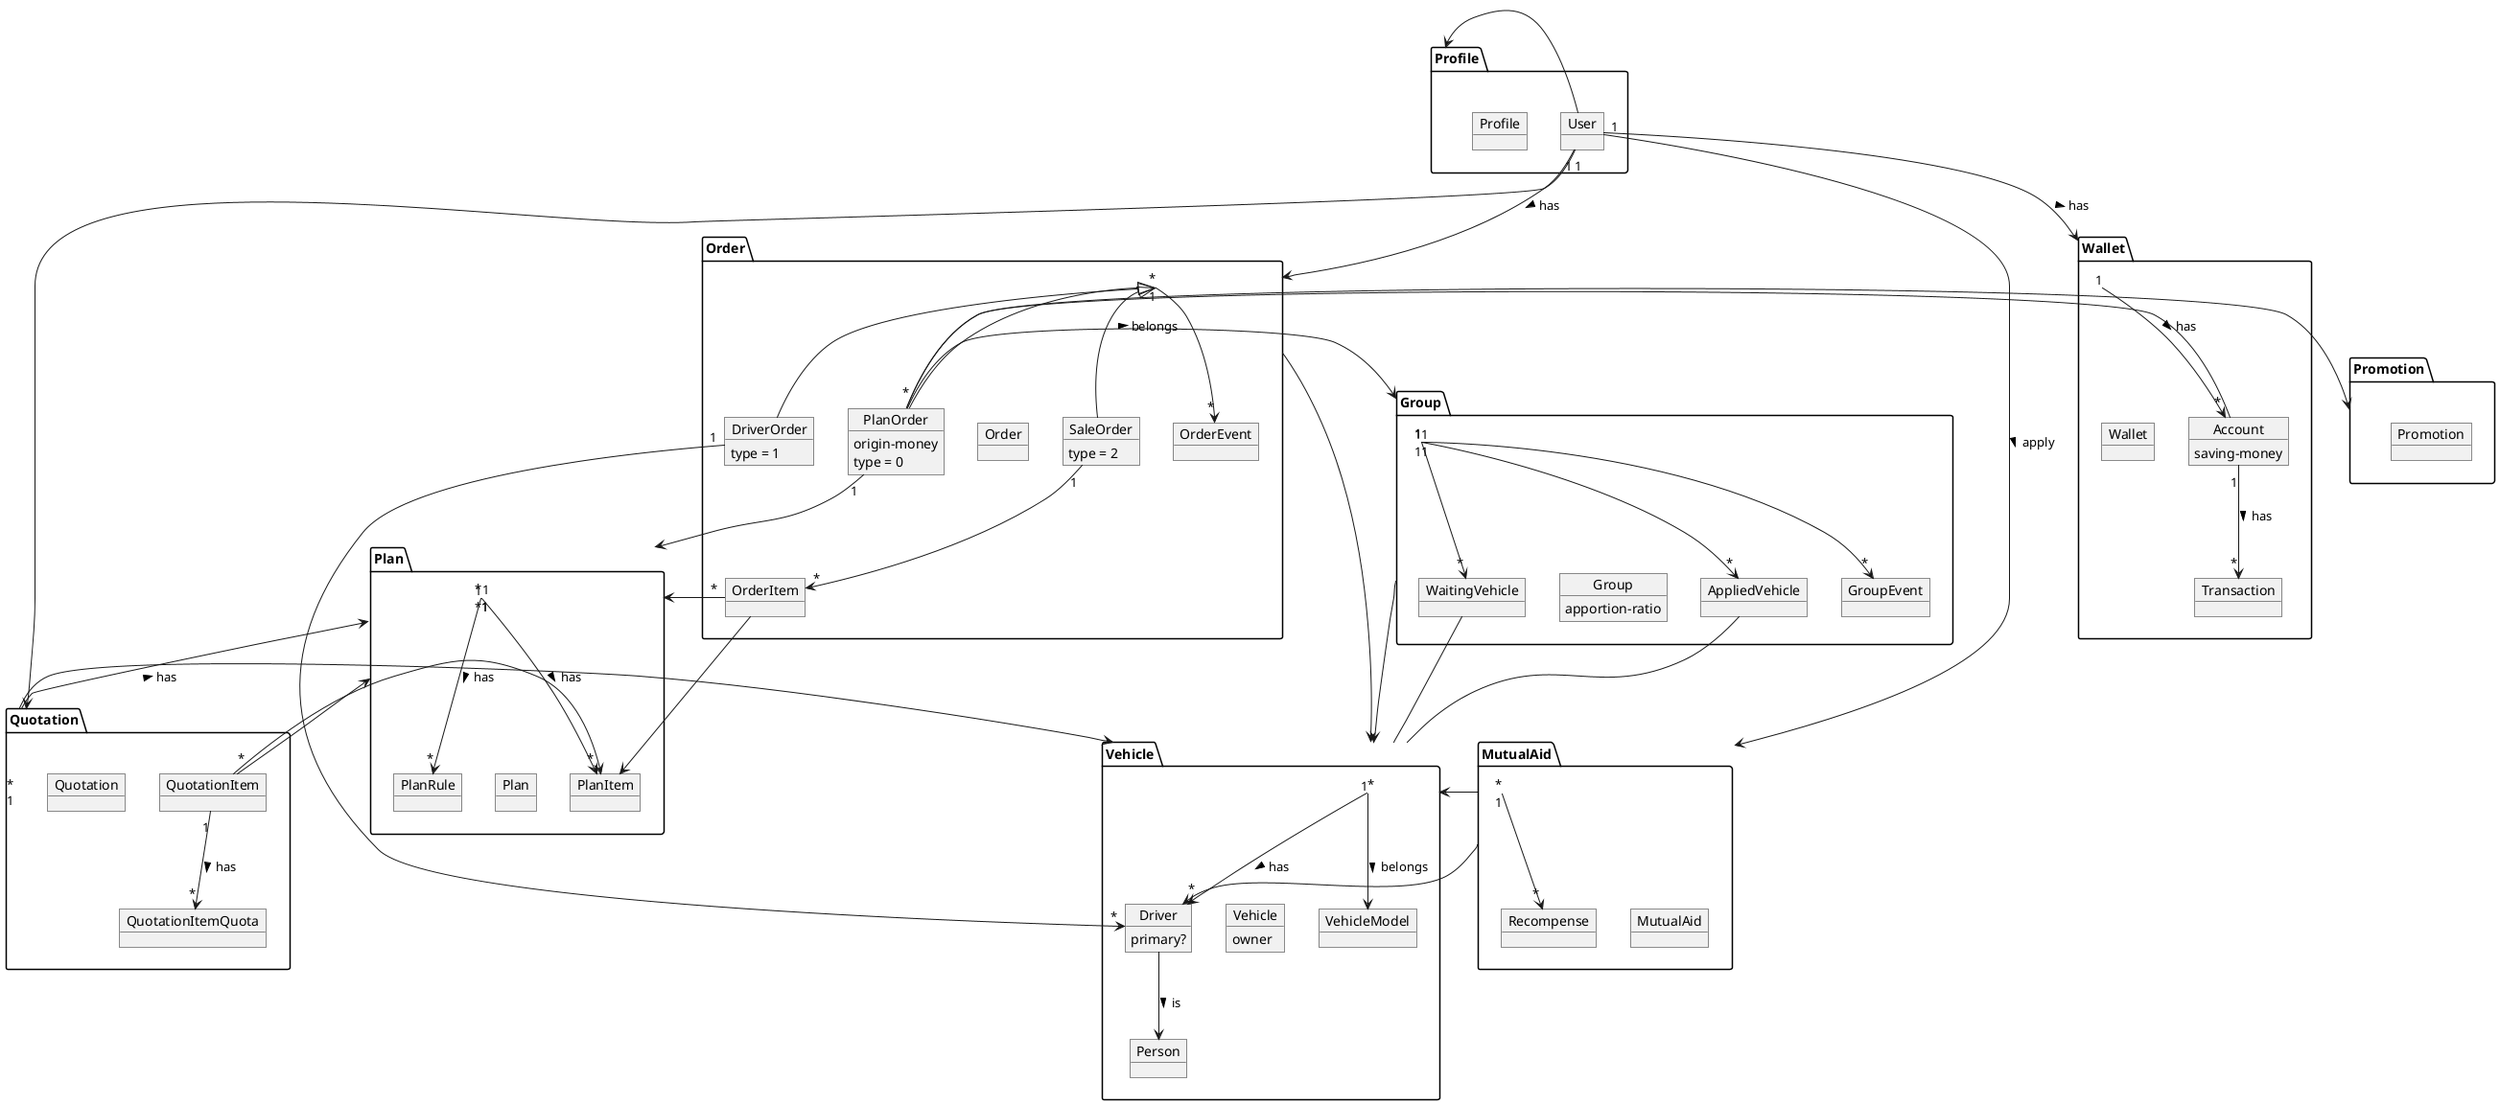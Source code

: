 @startuml
package Profile {
  object User
  object Profile
}
package Group {
  object Group {
    apportion-ratio
  }
  object GroupEvent
  object AppliedVehicle
  object WaitingVehicle
}
package Plan {
  object Plan
  object PlanItem
  object PlanRule
}
package Vehicle {
  object Person
  object Driver {
    primary?
  }
  object Vehicle {
    owner
  }
  object VehicleModel
}
package MutualAid {
  object MutualAid
  object Recompense
}
package Wallet {
  object Wallet
  object Transaction
  object Account {
    saving-money
  }
}
package Order {
  object Order
  object PlanOrder {
    origin-money
    type = 0
  }
  object SaleOrder {
    type = 2
  }
  object DriverOrder {
    type = 1
  }
  object OrderItem
  object OrderEvent
}
package Quotation {
  object Quotation
  object QuotationItem
  object QuotationItemQuota
}
package Promotion {
  object Promotion
}

User -> Profile

Order <|-- PlanOrder
Order <|-- SaleOrder
Order <|-- DriverOrder
Order "1" --> "*" OrderEvent

User "1" --> "*" Order : has >
User "1" --> "*" Quotation

User --> Wallet : has >

Order -> Vehicle
Group "1" <- "*" PlanOrder : belongs <
Group "1" --> "*" Vehicle
Group "1" --> "*" WaitingVehicle
Group "1" --> "*" AppliedVehicle
WaitingVehicle - Vehicle
AppliedVehicle - Vehicle

PlanOrder "1" --> "*" Plan
OrderItem "*" --> "1" Plan

SaleOrder "1" --> "*" OrderItem

PlanOrder -> Promotion

PlanItem <- OrderItem

DriverOrder "1" -> "*" Driver

User "1" --> "*" MutualAid : apply >

Plan "1" --> "*" PlanItem : has >
Plan "1" --> "*" PlanRule : has >

VehicleModel <-- Vehicle : belongs <
Vehicle "1" --> "*" Driver : has >

Wallet "1" --> "*" Account : has >
Account "1" --> "*" Transaction : has >
PlanOrder - Account

MutualAid -> Driver
MutualAid -> Vehicle
MutualAid "1" --> "*" Recompense

Quotation "1" --> "*" Plan : has >
QuotationItem "1" --> "*" QuotationItemQuota : has >

Plan "1" <-- "*" QuotationItem
PlanItem <- QuotationItem

Quotation -> Vehicle

Driver --> Person : is >

Group "1" --> "*" GroupEvent

@enduml
